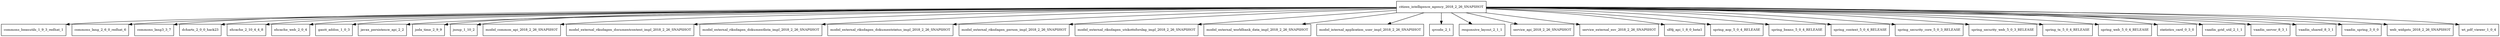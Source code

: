 digraph citizen_intelligence_agency_2018_2_26_SNAPSHOT_dependencies {
  node [shape = box, fontsize=10.0];
  citizen_intelligence_agency_2018_2_26_SNAPSHOT -> commons_beanutils_1_9_3_redhat_1;
  citizen_intelligence_agency_2018_2_26_SNAPSHOT -> commons_lang_2_6_0_redhat_6;
  citizen_intelligence_agency_2018_2_26_SNAPSHOT -> commons_lang3_3_7;
  citizen_intelligence_agency_2018_2_26_SNAPSHOT -> dcharts_2_0_0_hack23;
  citizen_intelligence_agency_2018_2_26_SNAPSHOT -> ehcache_2_10_4_4_8;
  citizen_intelligence_agency_2018_2_26_SNAPSHOT -> ehcache_web_2_0_4;
  citizen_intelligence_agency_2018_2_26_SNAPSHOT -> gantt_addon_1_0_3;
  citizen_intelligence_agency_2018_2_26_SNAPSHOT -> javax_persistence_api_2_2;
  citizen_intelligence_agency_2018_2_26_SNAPSHOT -> joda_time_2_9_9;
  citizen_intelligence_agency_2018_2_26_SNAPSHOT -> jsoup_1_10_2;
  citizen_intelligence_agency_2018_2_26_SNAPSHOT -> model_common_api_2018_2_26_SNAPSHOT;
  citizen_intelligence_agency_2018_2_26_SNAPSHOT -> model_external_riksdagen_documentcontent_impl_2018_2_26_SNAPSHOT;
  citizen_intelligence_agency_2018_2_26_SNAPSHOT -> model_external_riksdagen_dokumentlista_impl_2018_2_26_SNAPSHOT;
  citizen_intelligence_agency_2018_2_26_SNAPSHOT -> model_external_riksdagen_dokumentstatus_impl_2018_2_26_SNAPSHOT;
  citizen_intelligence_agency_2018_2_26_SNAPSHOT -> model_external_riksdagen_person_impl_2018_2_26_SNAPSHOT;
  citizen_intelligence_agency_2018_2_26_SNAPSHOT -> model_external_riksdagen_utskottsforslag_impl_2018_2_26_SNAPSHOT;
  citizen_intelligence_agency_2018_2_26_SNAPSHOT -> model_external_worldbank_data_impl_2018_2_26_SNAPSHOT;
  citizen_intelligence_agency_2018_2_26_SNAPSHOT -> model_internal_application_user_impl_2018_2_26_SNAPSHOT;
  citizen_intelligence_agency_2018_2_26_SNAPSHOT -> qrcode_2_1;
  citizen_intelligence_agency_2018_2_26_SNAPSHOT -> responsive_layout_2_1_1;
  citizen_intelligence_agency_2018_2_26_SNAPSHOT -> service_api_2018_2_26_SNAPSHOT;
  citizen_intelligence_agency_2018_2_26_SNAPSHOT -> service_external_esv_2018_2_26_SNAPSHOT;
  citizen_intelligence_agency_2018_2_26_SNAPSHOT -> slf4j_api_1_8_0_beta1;
  citizen_intelligence_agency_2018_2_26_SNAPSHOT -> spring_aop_5_0_4_RELEASE;
  citizen_intelligence_agency_2018_2_26_SNAPSHOT -> spring_beans_5_0_4_RELEASE;
  citizen_intelligence_agency_2018_2_26_SNAPSHOT -> spring_context_5_0_4_RELEASE;
  citizen_intelligence_agency_2018_2_26_SNAPSHOT -> spring_security_core_5_0_3_RELEASE;
  citizen_intelligence_agency_2018_2_26_SNAPSHOT -> spring_security_web_5_0_3_RELEASE;
  citizen_intelligence_agency_2018_2_26_SNAPSHOT -> spring_tx_5_0_4_RELEASE;
  citizen_intelligence_agency_2018_2_26_SNAPSHOT -> spring_web_5_0_4_RELEASE;
  citizen_intelligence_agency_2018_2_26_SNAPSHOT -> statistics_card_0_3_0;
  citizen_intelligence_agency_2018_2_26_SNAPSHOT -> vaadin_grid_util_2_1_1;
  citizen_intelligence_agency_2018_2_26_SNAPSHOT -> vaadin_server_8_3_1;
  citizen_intelligence_agency_2018_2_26_SNAPSHOT -> vaadin_shared_8_3_1;
  citizen_intelligence_agency_2018_2_26_SNAPSHOT -> vaadin_spring_3_0_0;
  citizen_intelligence_agency_2018_2_26_SNAPSHOT -> web_widgets_2018_2_26_SNAPSHOT;
  citizen_intelligence_agency_2018_2_26_SNAPSHOT -> wt_pdf_viewer_1_0_4;
}
